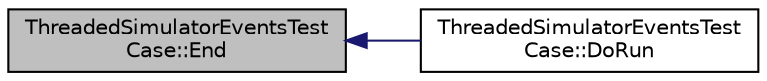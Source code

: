 digraph "ThreadedSimulatorEventsTestCase::End"
{
  edge [fontname="Helvetica",fontsize="10",labelfontname="Helvetica",labelfontsize="10"];
  node [fontname="Helvetica",fontsize="10",shape=record];
  rankdir="LR";
  Node1 [label="ThreadedSimulatorEventsTest\lCase::End",height=0.2,width=0.4,color="black", fillcolor="grey75", style="filled", fontcolor="black"];
  Node1 -> Node2 [dir="back",color="midnightblue",fontsize="10",style="solid"];
  Node2 [label="ThreadedSimulatorEventsTest\lCase::DoRun",height=0.2,width=0.4,color="black", fillcolor="white", style="filled",URL="$d4/d56/classThreadedSimulatorEventsTestCase.html#a77bfe7eb0320066be432673a1f07a104",tooltip="Implementation to actually run this TestCase. "];
}
